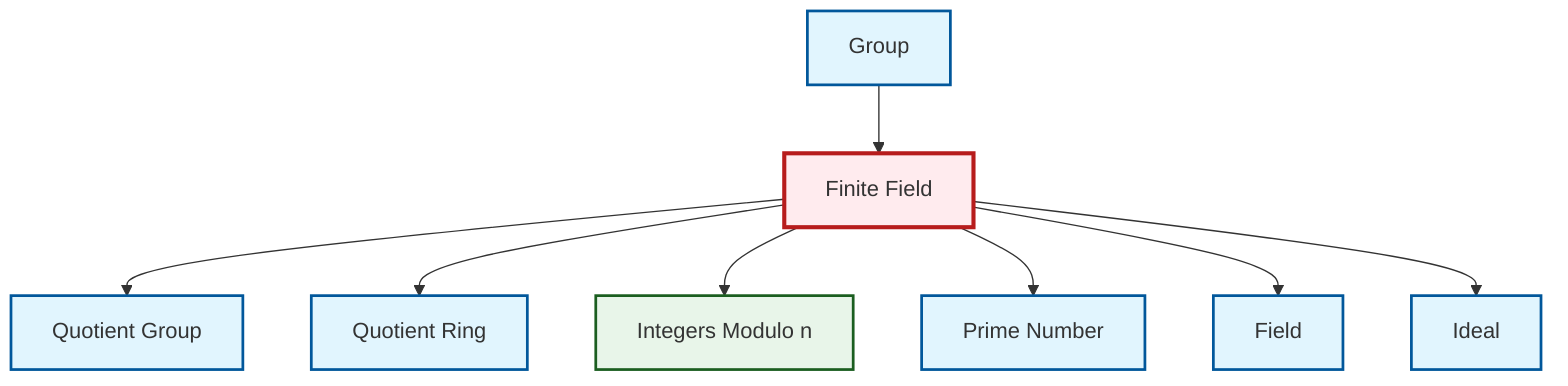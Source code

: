 graph TD
    classDef definition fill:#e1f5fe,stroke:#01579b,stroke-width:2px
    classDef theorem fill:#f3e5f5,stroke:#4a148c,stroke-width:2px
    classDef axiom fill:#fff3e0,stroke:#e65100,stroke-width:2px
    classDef example fill:#e8f5e9,stroke:#1b5e20,stroke-width:2px
    classDef current fill:#ffebee,stroke:#b71c1c,stroke-width:3px
    def-quotient-ring["Quotient Ring"]:::definition
    ex-quotient-integers-mod-n["Integers Modulo n"]:::example
    def-prime["Prime Number"]:::definition
    def-ideal["Ideal"]:::definition
    def-quotient-group["Quotient Group"]:::definition
    def-field["Field"]:::definition
    ex-finite-field["Finite Field"]:::example
    def-group["Group"]:::definition
    def-group --> ex-finite-field
    ex-finite-field --> def-quotient-group
    ex-finite-field --> def-quotient-ring
    ex-finite-field --> ex-quotient-integers-mod-n
    ex-finite-field --> def-prime
    ex-finite-field --> def-field
    ex-finite-field --> def-ideal
    class ex-finite-field current